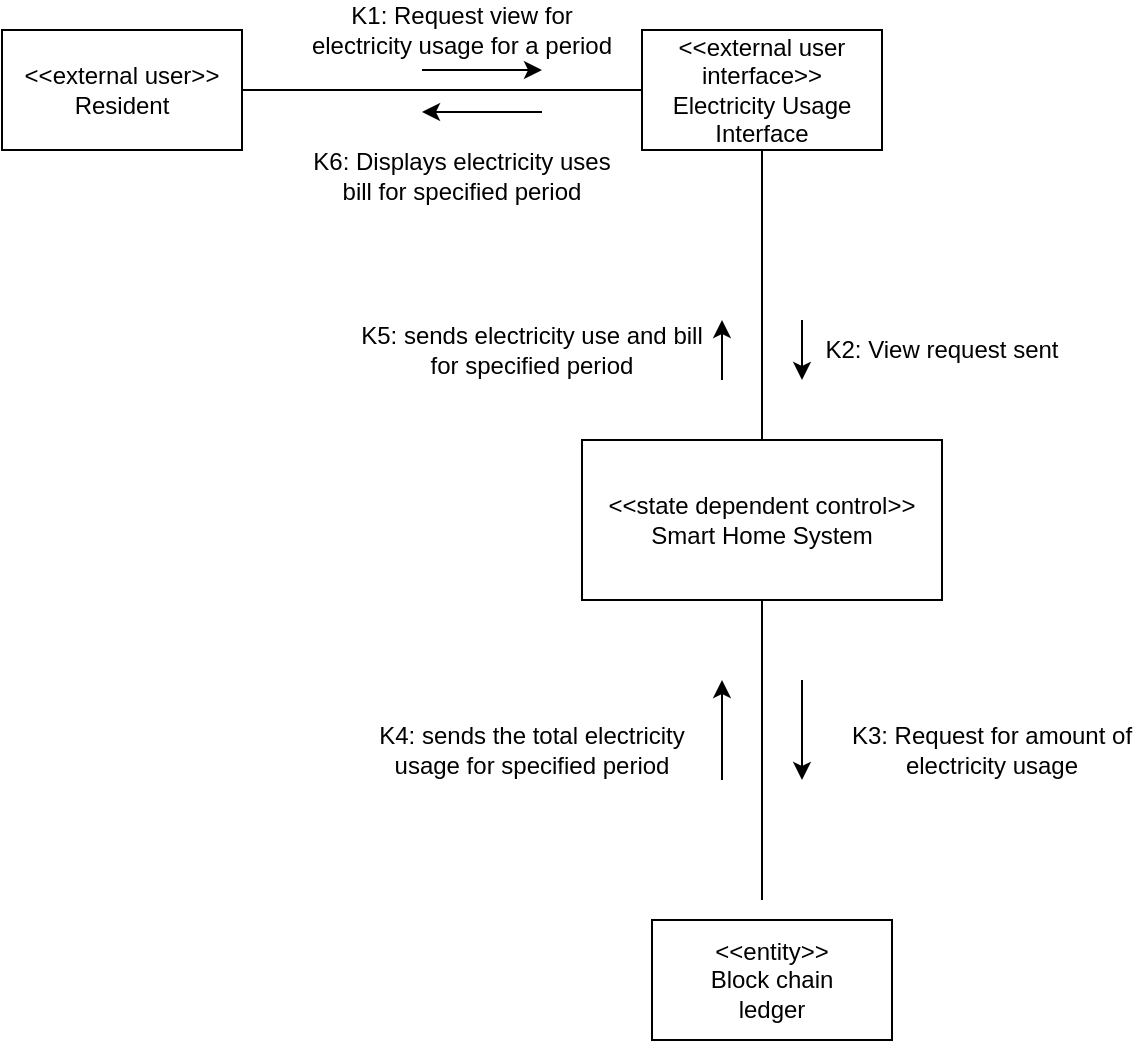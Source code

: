 <mxfile version="17.4.6" type="google"><diagram id="AKWs_l31VXJhXuO2m0gM" name="Page-1"><mxGraphModel grid="1" page="1" gridSize="10" guides="1" tooltips="1" connect="1" arrows="1" fold="1" pageScale="1" pageWidth="850" pageHeight="1100" math="0" shadow="0"><root><mxCell id="0"/><mxCell id="1" parent="0"/><mxCell id="83o7vwT-Gh12t_g25hgP-1" value="&amp;lt;&amp;lt;external user&amp;gt;&amp;gt;&lt;br&gt;Resident" style="rounded=0;whiteSpace=wrap;html=1;" vertex="1" parent="1"><mxGeometry x="240" y="35" width="120" height="60" as="geometry"/></mxCell><mxCell id="83o7vwT-Gh12t_g25hgP-2" value="" style="rounded=0;whiteSpace=wrap;html=1;" vertex="1" parent="1"><mxGeometry x="565" y="480" width="120" height="60" as="geometry"/></mxCell><mxCell id="83o7vwT-Gh12t_g25hgP-3" value="" style="rounded=0;whiteSpace=wrap;html=1;" vertex="1" parent="1"><mxGeometry x="530" y="240" width="180" height="80" as="geometry"/></mxCell><mxCell id="83o7vwT-Gh12t_g25hgP-4" value="" style="rounded=0;whiteSpace=wrap;html=1;" vertex="1" parent="1"><mxGeometry x="560" y="35" width="120" height="60" as="geometry"/></mxCell><mxCell id="83o7vwT-Gh12t_g25hgP-5" value="" style="endArrow=none;html=1;rounded=0;exitX=1;exitY=0.5;exitDx=0;exitDy=0;entryX=0;entryY=0.5;entryDx=0;entryDy=0;" edge="1" parent="1" source="83o7vwT-Gh12t_g25hgP-1" target="83o7vwT-Gh12t_g25hgP-4"><mxGeometry width="50" height="50" relative="1" as="geometry"><mxPoint x="400" y="235" as="sourcePoint"/><mxPoint x="450" y="185" as="targetPoint"/></mxGeometry></mxCell><mxCell id="83o7vwT-Gh12t_g25hgP-7" value="" style="endArrow=none;html=1;rounded=0;exitX=0.5;exitY=1;exitDx=0;exitDy=0;" edge="1" parent="1" source="83o7vwT-Gh12t_g25hgP-3"><mxGeometry width="50" height="50" relative="1" as="geometry"><mxPoint x="380" y="130" as="sourcePoint"/><mxPoint x="620" y="470" as="targetPoint"/></mxGeometry></mxCell><mxCell id="83o7vwT-Gh12t_g25hgP-8" value="" style="endArrow=none;html=1;rounded=0;exitX=0.5;exitY=1;exitDx=0;exitDy=0;entryX=0.5;entryY=0;entryDx=0;entryDy=0;" edge="1" parent="1" source="83o7vwT-Gh12t_g25hgP-4" target="83o7vwT-Gh12t_g25hgP-3"><mxGeometry width="50" height="50" relative="1" as="geometry"><mxPoint x="390" y="140" as="sourcePoint"/><mxPoint x="590" y="140" as="targetPoint"/></mxGeometry></mxCell><mxCell id="83o7vwT-Gh12t_g25hgP-10" value="" style="endArrow=classic;html=1;rounded=0;" edge="1" parent="1"><mxGeometry width="50" height="50" relative="1" as="geometry"><mxPoint x="450" y="55" as="sourcePoint"/><mxPoint x="510" y="55" as="targetPoint"/></mxGeometry></mxCell><mxCell id="83o7vwT-Gh12t_g25hgP-11" value="" style="endArrow=classic;html=1;rounded=0;" edge="1" parent="1"><mxGeometry width="50" height="50" relative="1" as="geometry"><mxPoint x="510" y="76" as="sourcePoint"/><mxPoint x="450" y="76" as="targetPoint"/></mxGeometry></mxCell><mxCell id="83o7vwT-Gh12t_g25hgP-12" value="" style="endArrow=classic;html=1;rounded=0;" edge="1" parent="1"><mxGeometry width="50" height="50" relative="1" as="geometry"><mxPoint x="600" y="410" as="sourcePoint"/><mxPoint x="600" y="360" as="targetPoint"/></mxGeometry></mxCell><mxCell id="83o7vwT-Gh12t_g25hgP-13" value="" style="endArrow=classic;html=1;rounded=0;" edge="1" parent="1"><mxGeometry width="50" height="50" relative="1" as="geometry"><mxPoint x="640" y="360" as="sourcePoint"/><mxPoint x="640" y="410" as="targetPoint"/></mxGeometry></mxCell><mxCell id="83o7vwT-Gh12t_g25hgP-14" value="" style="endArrow=classic;html=1;rounded=0;" edge="1" parent="1"><mxGeometry width="50" height="50" relative="1" as="geometry"><mxPoint x="600" y="210" as="sourcePoint"/><mxPoint x="600" y="180" as="targetPoint"/></mxGeometry></mxCell><mxCell id="83o7vwT-Gh12t_g25hgP-15" value="" style="endArrow=classic;html=1;rounded=0;" edge="1" parent="1"><mxGeometry width="50" height="50" relative="1" as="geometry"><mxPoint x="640" y="180" as="sourcePoint"/><mxPoint x="640" y="210" as="targetPoint"/></mxGeometry></mxCell><mxCell id="83o7vwT-Gh12t_g25hgP-17" value="&amp;lt;&amp;lt;external user interface&amp;gt;&amp;gt;&lt;br&gt;Electricity Usage Interface" style="text;html=1;strokeColor=none;fillColor=none;align=center;verticalAlign=middle;whiteSpace=wrap;rounded=0;" vertex="1" parent="1"><mxGeometry x="560" y="50" width="120" height="30" as="geometry"/></mxCell><mxCell id="83o7vwT-Gh12t_g25hgP-21" value="K2: View request sent" style="text;html=1;strokeColor=none;fillColor=none;align=center;verticalAlign=middle;whiteSpace=wrap;rounded=0;rotation=0;" vertex="1" parent="1"><mxGeometry x="640" y="180" width="140" height="30" as="geometry"/></mxCell><mxCell id="83o7vwT-Gh12t_g25hgP-22" value="K5: sends electricity use and bill for specified period" style="text;html=1;strokeColor=none;fillColor=none;align=center;verticalAlign=middle;whiteSpace=wrap;rounded=0;rotation=0;" vertex="1" parent="1"><mxGeometry x="410" y="180" width="190" height="30" as="geometry"/></mxCell><mxCell id="83o7vwT-Gh12t_g25hgP-23" value="K6: Displays electricity uses bill for specified period" style="text;html=1;strokeColor=none;fillColor=none;align=center;verticalAlign=middle;whiteSpace=wrap;rounded=0;" vertex="1" parent="1"><mxGeometry x="390" y="90" width="160" height="35" as="geometry"/></mxCell><mxCell id="83o7vwT-Gh12t_g25hgP-24" value="K1: Request view for electricity usage for a period" style="text;html=1;strokeColor=none;fillColor=none;align=center;verticalAlign=middle;whiteSpace=wrap;rounded=0;" vertex="1" parent="1"><mxGeometry x="390" y="20" width="160" height="30" as="geometry"/></mxCell><mxCell id="83o7vwT-Gh12t_g25hgP-25" value="K3: Request for amount of electricity usage" style="text;html=1;strokeColor=none;fillColor=none;align=center;verticalAlign=middle;whiteSpace=wrap;rounded=0;rotation=0;" vertex="1" parent="1"><mxGeometry x="660" y="380" width="150" height="30" as="geometry"/></mxCell><mxCell id="83o7vwT-Gh12t_g25hgP-26" value="K4: sends the total electricity usage for specified period" style="text;html=1;strokeColor=none;fillColor=none;align=center;verticalAlign=middle;whiteSpace=wrap;rounded=0;rotation=0;" vertex="1" parent="1"><mxGeometry x="420" y="380" width="170" height="30" as="geometry"/></mxCell><mxCell id="83o7vwT-Gh12t_g25hgP-27" value="&amp;lt;&amp;lt;entity&amp;gt;&amp;gt;&lt;br&gt;Block chain ledger" style="text;html=1;strokeColor=none;fillColor=none;align=center;verticalAlign=middle;whiteSpace=wrap;rounded=0;" vertex="1" parent="1"><mxGeometry x="575" y="495" width="100" height="30" as="geometry"/></mxCell><mxCell id="83o7vwT-Gh12t_g25hgP-28" value="&amp;lt;&amp;lt;state dependent control&amp;gt;&amp;gt;&lt;br&gt;Smart Home System" style="text;html=1;strokeColor=none;fillColor=none;align=center;verticalAlign=middle;whiteSpace=wrap;rounded=0;" vertex="1" parent="1"><mxGeometry x="535" y="265" width="170" height="30" as="geometry"/></mxCell></root></mxGraphModel></diagram></mxfile>
